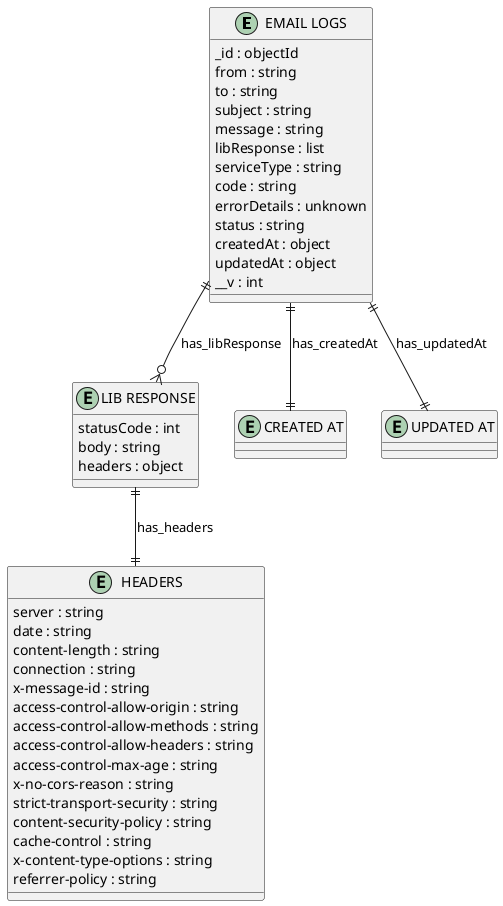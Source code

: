 @startuml EMAIL_LOGS_Diagram

entity "EMAIL LOGS" as EMAIL_LOGS {
  _id : objectId
  from : string
  to : string
  subject : string
  message : string
  libResponse : list
  serviceType : string
  code : string
  errorDetails : unknown
  status : string
  createdAt : object
  updatedAt : object
  __v : int
}

entity "LIB RESPONSE" as LIB_RESPONSE {
  statusCode : int
  body : string
  headers : object
}

entity "HEADERS" as HEADERS {
  server : string
  date : string
  content-length : string
  connection : string
  x-message-id : string
  access-control-allow-origin : string
  access-control-allow-methods : string
  access-control-allow-headers : string
  access-control-max-age : string
  x-no-cors-reason : string
  strict-transport-security : string
  content-security-policy : string
  cache-control : string
  x-content-type-options : string
  referrer-policy : string
}

entity "CREATED AT" as CREATED_AT {
}

entity "UPDATED AT" as UPDATED_AT {
}

' // Relationships
EMAIL_LOGS ||--o{ LIB_RESPONSE : has_libResponse
LIB_RESPONSE ||--|| HEADERS : has_headers
EMAIL_LOGS ||--|| CREATED_AT : has_createdAt
EMAIL_LOGS ||--|| UPDATED_AT : has_updatedAt
@enduml